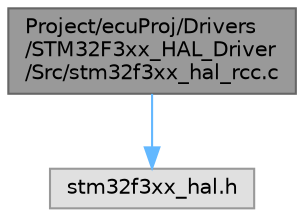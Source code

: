 digraph "Project/ecuProj/Drivers/STM32F3xx_HAL_Driver/Src/stm32f3xx_hal_rcc.c"
{
 // LATEX_PDF_SIZE
  bgcolor="transparent";
  edge [fontname=Helvetica,fontsize=10,labelfontname=Helvetica,labelfontsize=10];
  node [fontname=Helvetica,fontsize=10,shape=box,height=0.2,width=0.4];
  Node1 [id="Node000001",label="Project/ecuProj/Drivers\l/STM32F3xx_HAL_Driver\l/Src/stm32f3xx_hal_rcc.c",height=0.2,width=0.4,color="gray40", fillcolor="grey60", style="filled", fontcolor="black",tooltip="RCC HAL module driver. This file provides firmware functions to manage the following functionalities ..."];
  Node1 -> Node2 [id="edge1_Node000001_Node000002",color="steelblue1",style="solid",tooltip=" "];
  Node2 [id="Node000002",label="stm32f3xx_hal.h",height=0.2,width=0.4,color="grey60", fillcolor="#E0E0E0", style="filled",tooltip=" "];
}
